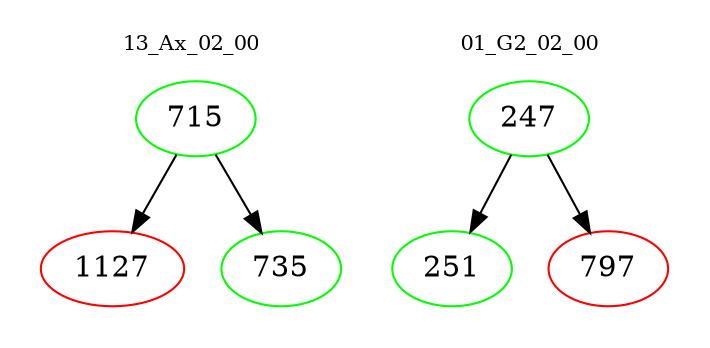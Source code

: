 digraph{
subgraph cluster_0 {
color = white
label = "13_Ax_02_00";
fontsize=10;
T0_715 [label="715", color="green"]
T0_715 -> T0_1127 [color="black"]
T0_1127 [label="1127", color="red"]
T0_715 -> T0_735 [color="black"]
T0_735 [label="735", color="green"]
}
subgraph cluster_1 {
color = white
label = "01_G2_02_00";
fontsize=10;
T1_247 [label="247", color="green"]
T1_247 -> T1_251 [color="black"]
T1_251 [label="251", color="green"]
T1_247 -> T1_797 [color="black"]
T1_797 [label="797", color="red"]
}
}
